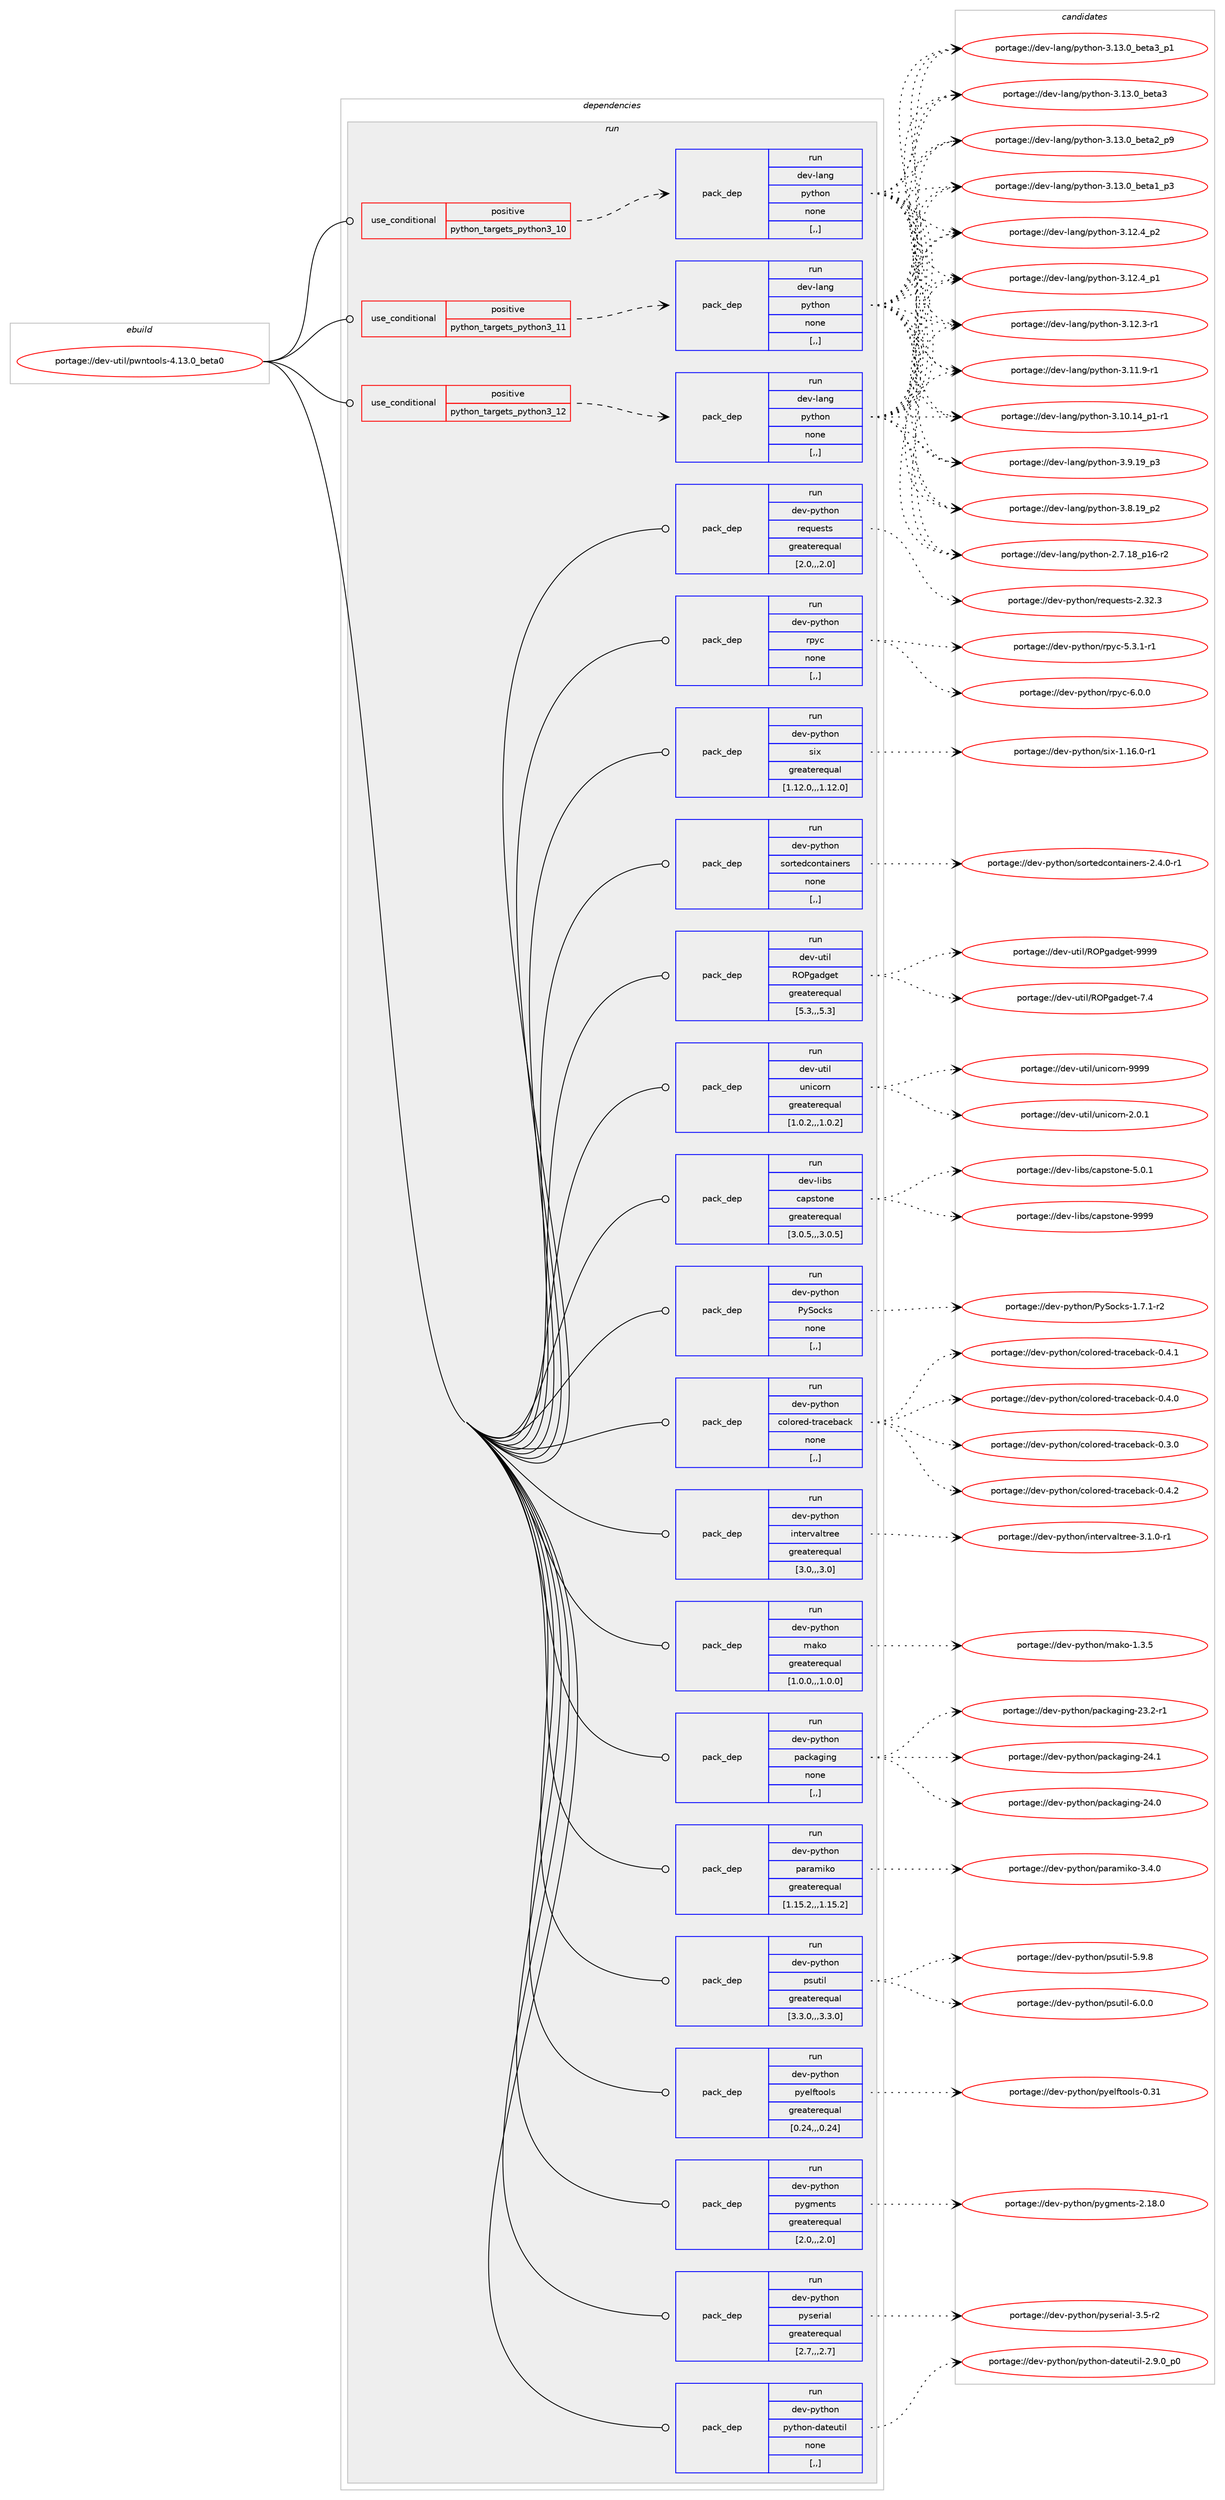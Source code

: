 digraph prolog {

# *************
# Graph options
# *************

newrank=true;
concentrate=true;
compound=true;
graph [rankdir=LR,fontname=Helvetica,fontsize=10,ranksep=1.5];#, ranksep=2.5, nodesep=0.2];
edge  [arrowhead=vee];
node  [fontname=Helvetica,fontsize=10];

# **********
# The ebuild
# **********

subgraph cluster_leftcol {
color=gray;
rank=same;
label=<<i>ebuild</i>>;
id [label="portage://dev-util/pwntools-4.13.0_beta0", color=red, width=4, href="../dev-util/pwntools-4.13.0_beta0.svg"];
}

# ****************
# The dependencies
# ****************

subgraph cluster_midcol {
color=gray;
label=<<i>dependencies</i>>;
subgraph cluster_compile {
fillcolor="#eeeeee";
style=filled;
label=<<i>compile</i>>;
}
subgraph cluster_compileandrun {
fillcolor="#eeeeee";
style=filled;
label=<<i>compile and run</i>>;
}
subgraph cluster_run {
fillcolor="#eeeeee";
style=filled;
label=<<i>run</i>>;
subgraph cond61233 {
dependency217732 [label=<<TABLE BORDER="0" CELLBORDER="1" CELLSPACING="0" CELLPADDING="4"><TR><TD ROWSPAN="3" CELLPADDING="10">use_conditional</TD></TR><TR><TD>positive</TD></TR><TR><TD>python_targets_python3_10</TD></TR></TABLE>>, shape=none, color=red];
subgraph pack155054 {
dependency217733 [label=<<TABLE BORDER="0" CELLBORDER="1" CELLSPACING="0" CELLPADDING="4" WIDTH="220"><TR><TD ROWSPAN="6" CELLPADDING="30">pack_dep</TD></TR><TR><TD WIDTH="110">run</TD></TR><TR><TD>dev-lang</TD></TR><TR><TD>python</TD></TR><TR><TD>none</TD></TR><TR><TD>[,,]</TD></TR></TABLE>>, shape=none, color=blue];
}
dependency217732:e -> dependency217733:w [weight=20,style="dashed",arrowhead="vee"];
}
id:e -> dependency217732:w [weight=20,style="solid",arrowhead="odot"];
subgraph cond61234 {
dependency217734 [label=<<TABLE BORDER="0" CELLBORDER="1" CELLSPACING="0" CELLPADDING="4"><TR><TD ROWSPAN="3" CELLPADDING="10">use_conditional</TD></TR><TR><TD>positive</TD></TR><TR><TD>python_targets_python3_11</TD></TR></TABLE>>, shape=none, color=red];
subgraph pack155055 {
dependency217735 [label=<<TABLE BORDER="0" CELLBORDER="1" CELLSPACING="0" CELLPADDING="4" WIDTH="220"><TR><TD ROWSPAN="6" CELLPADDING="30">pack_dep</TD></TR><TR><TD WIDTH="110">run</TD></TR><TR><TD>dev-lang</TD></TR><TR><TD>python</TD></TR><TR><TD>none</TD></TR><TR><TD>[,,]</TD></TR></TABLE>>, shape=none, color=blue];
}
dependency217734:e -> dependency217735:w [weight=20,style="dashed",arrowhead="vee"];
}
id:e -> dependency217734:w [weight=20,style="solid",arrowhead="odot"];
subgraph cond61235 {
dependency217736 [label=<<TABLE BORDER="0" CELLBORDER="1" CELLSPACING="0" CELLPADDING="4"><TR><TD ROWSPAN="3" CELLPADDING="10">use_conditional</TD></TR><TR><TD>positive</TD></TR><TR><TD>python_targets_python3_12</TD></TR></TABLE>>, shape=none, color=red];
subgraph pack155056 {
dependency217737 [label=<<TABLE BORDER="0" CELLBORDER="1" CELLSPACING="0" CELLPADDING="4" WIDTH="220"><TR><TD ROWSPAN="6" CELLPADDING="30">pack_dep</TD></TR><TR><TD WIDTH="110">run</TD></TR><TR><TD>dev-lang</TD></TR><TR><TD>python</TD></TR><TR><TD>none</TD></TR><TR><TD>[,,]</TD></TR></TABLE>>, shape=none, color=blue];
}
dependency217736:e -> dependency217737:w [weight=20,style="dashed",arrowhead="vee"];
}
id:e -> dependency217736:w [weight=20,style="solid",arrowhead="odot"];
subgraph pack155057 {
dependency217738 [label=<<TABLE BORDER="0" CELLBORDER="1" CELLSPACING="0" CELLPADDING="4" WIDTH="220"><TR><TD ROWSPAN="6" CELLPADDING="30">pack_dep</TD></TR><TR><TD WIDTH="110">run</TD></TR><TR><TD>dev-libs</TD></TR><TR><TD>capstone</TD></TR><TR><TD>greaterequal</TD></TR><TR><TD>[3.0.5,,,3.0.5]</TD></TR></TABLE>>, shape=none, color=blue];
}
id:e -> dependency217738:w [weight=20,style="solid",arrowhead="odot"];
subgraph pack155058 {
dependency217739 [label=<<TABLE BORDER="0" CELLBORDER="1" CELLSPACING="0" CELLPADDING="4" WIDTH="220"><TR><TD ROWSPAN="6" CELLPADDING="30">pack_dep</TD></TR><TR><TD WIDTH="110">run</TD></TR><TR><TD>dev-python</TD></TR><TR><TD>PySocks</TD></TR><TR><TD>none</TD></TR><TR><TD>[,,]</TD></TR></TABLE>>, shape=none, color=blue];
}
id:e -> dependency217739:w [weight=20,style="solid",arrowhead="odot"];
subgraph pack155059 {
dependency217740 [label=<<TABLE BORDER="0" CELLBORDER="1" CELLSPACING="0" CELLPADDING="4" WIDTH="220"><TR><TD ROWSPAN="6" CELLPADDING="30">pack_dep</TD></TR><TR><TD WIDTH="110">run</TD></TR><TR><TD>dev-python</TD></TR><TR><TD>colored-traceback</TD></TR><TR><TD>none</TD></TR><TR><TD>[,,]</TD></TR></TABLE>>, shape=none, color=blue];
}
id:e -> dependency217740:w [weight=20,style="solid",arrowhead="odot"];
subgraph pack155060 {
dependency217741 [label=<<TABLE BORDER="0" CELLBORDER="1" CELLSPACING="0" CELLPADDING="4" WIDTH="220"><TR><TD ROWSPAN="6" CELLPADDING="30">pack_dep</TD></TR><TR><TD WIDTH="110">run</TD></TR><TR><TD>dev-python</TD></TR><TR><TD>intervaltree</TD></TR><TR><TD>greaterequal</TD></TR><TR><TD>[3.0,,,3.0]</TD></TR></TABLE>>, shape=none, color=blue];
}
id:e -> dependency217741:w [weight=20,style="solid",arrowhead="odot"];
subgraph pack155061 {
dependency217742 [label=<<TABLE BORDER="0" CELLBORDER="1" CELLSPACING="0" CELLPADDING="4" WIDTH="220"><TR><TD ROWSPAN="6" CELLPADDING="30">pack_dep</TD></TR><TR><TD WIDTH="110">run</TD></TR><TR><TD>dev-python</TD></TR><TR><TD>mako</TD></TR><TR><TD>greaterequal</TD></TR><TR><TD>[1.0.0,,,1.0.0]</TD></TR></TABLE>>, shape=none, color=blue];
}
id:e -> dependency217742:w [weight=20,style="solid",arrowhead="odot"];
subgraph pack155062 {
dependency217743 [label=<<TABLE BORDER="0" CELLBORDER="1" CELLSPACING="0" CELLPADDING="4" WIDTH="220"><TR><TD ROWSPAN="6" CELLPADDING="30">pack_dep</TD></TR><TR><TD WIDTH="110">run</TD></TR><TR><TD>dev-python</TD></TR><TR><TD>packaging</TD></TR><TR><TD>none</TD></TR><TR><TD>[,,]</TD></TR></TABLE>>, shape=none, color=blue];
}
id:e -> dependency217743:w [weight=20,style="solid",arrowhead="odot"];
subgraph pack155063 {
dependency217744 [label=<<TABLE BORDER="0" CELLBORDER="1" CELLSPACING="0" CELLPADDING="4" WIDTH="220"><TR><TD ROWSPAN="6" CELLPADDING="30">pack_dep</TD></TR><TR><TD WIDTH="110">run</TD></TR><TR><TD>dev-python</TD></TR><TR><TD>paramiko</TD></TR><TR><TD>greaterequal</TD></TR><TR><TD>[1.15.2,,,1.15.2]</TD></TR></TABLE>>, shape=none, color=blue];
}
id:e -> dependency217744:w [weight=20,style="solid",arrowhead="odot"];
subgraph pack155064 {
dependency217745 [label=<<TABLE BORDER="0" CELLBORDER="1" CELLSPACING="0" CELLPADDING="4" WIDTH="220"><TR><TD ROWSPAN="6" CELLPADDING="30">pack_dep</TD></TR><TR><TD WIDTH="110">run</TD></TR><TR><TD>dev-python</TD></TR><TR><TD>psutil</TD></TR><TR><TD>greaterequal</TD></TR><TR><TD>[3.3.0,,,3.3.0]</TD></TR></TABLE>>, shape=none, color=blue];
}
id:e -> dependency217745:w [weight=20,style="solid",arrowhead="odot"];
subgraph pack155065 {
dependency217746 [label=<<TABLE BORDER="0" CELLBORDER="1" CELLSPACING="0" CELLPADDING="4" WIDTH="220"><TR><TD ROWSPAN="6" CELLPADDING="30">pack_dep</TD></TR><TR><TD WIDTH="110">run</TD></TR><TR><TD>dev-python</TD></TR><TR><TD>pyelftools</TD></TR><TR><TD>greaterequal</TD></TR><TR><TD>[0.24,,,0.24]</TD></TR></TABLE>>, shape=none, color=blue];
}
id:e -> dependency217746:w [weight=20,style="solid",arrowhead="odot"];
subgraph pack155066 {
dependency217747 [label=<<TABLE BORDER="0" CELLBORDER="1" CELLSPACING="0" CELLPADDING="4" WIDTH="220"><TR><TD ROWSPAN="6" CELLPADDING="30">pack_dep</TD></TR><TR><TD WIDTH="110">run</TD></TR><TR><TD>dev-python</TD></TR><TR><TD>pygments</TD></TR><TR><TD>greaterequal</TD></TR><TR><TD>[2.0,,,2.0]</TD></TR></TABLE>>, shape=none, color=blue];
}
id:e -> dependency217747:w [weight=20,style="solid",arrowhead="odot"];
subgraph pack155067 {
dependency217748 [label=<<TABLE BORDER="0" CELLBORDER="1" CELLSPACING="0" CELLPADDING="4" WIDTH="220"><TR><TD ROWSPAN="6" CELLPADDING="30">pack_dep</TD></TR><TR><TD WIDTH="110">run</TD></TR><TR><TD>dev-python</TD></TR><TR><TD>pyserial</TD></TR><TR><TD>greaterequal</TD></TR><TR><TD>[2.7,,,2.7]</TD></TR></TABLE>>, shape=none, color=blue];
}
id:e -> dependency217748:w [weight=20,style="solid",arrowhead="odot"];
subgraph pack155068 {
dependency217749 [label=<<TABLE BORDER="0" CELLBORDER="1" CELLSPACING="0" CELLPADDING="4" WIDTH="220"><TR><TD ROWSPAN="6" CELLPADDING="30">pack_dep</TD></TR><TR><TD WIDTH="110">run</TD></TR><TR><TD>dev-python</TD></TR><TR><TD>python-dateutil</TD></TR><TR><TD>none</TD></TR><TR><TD>[,,]</TD></TR></TABLE>>, shape=none, color=blue];
}
id:e -> dependency217749:w [weight=20,style="solid",arrowhead="odot"];
subgraph pack155069 {
dependency217750 [label=<<TABLE BORDER="0" CELLBORDER="1" CELLSPACING="0" CELLPADDING="4" WIDTH="220"><TR><TD ROWSPAN="6" CELLPADDING="30">pack_dep</TD></TR><TR><TD WIDTH="110">run</TD></TR><TR><TD>dev-python</TD></TR><TR><TD>requests</TD></TR><TR><TD>greaterequal</TD></TR><TR><TD>[2.0,,,2.0]</TD></TR></TABLE>>, shape=none, color=blue];
}
id:e -> dependency217750:w [weight=20,style="solid",arrowhead="odot"];
subgraph pack155070 {
dependency217751 [label=<<TABLE BORDER="0" CELLBORDER="1" CELLSPACING="0" CELLPADDING="4" WIDTH="220"><TR><TD ROWSPAN="6" CELLPADDING="30">pack_dep</TD></TR><TR><TD WIDTH="110">run</TD></TR><TR><TD>dev-python</TD></TR><TR><TD>rpyc</TD></TR><TR><TD>none</TD></TR><TR><TD>[,,]</TD></TR></TABLE>>, shape=none, color=blue];
}
id:e -> dependency217751:w [weight=20,style="solid",arrowhead="odot"];
subgraph pack155071 {
dependency217752 [label=<<TABLE BORDER="0" CELLBORDER="1" CELLSPACING="0" CELLPADDING="4" WIDTH="220"><TR><TD ROWSPAN="6" CELLPADDING="30">pack_dep</TD></TR><TR><TD WIDTH="110">run</TD></TR><TR><TD>dev-python</TD></TR><TR><TD>six</TD></TR><TR><TD>greaterequal</TD></TR><TR><TD>[1.12.0,,,1.12.0]</TD></TR></TABLE>>, shape=none, color=blue];
}
id:e -> dependency217752:w [weight=20,style="solid",arrowhead="odot"];
subgraph pack155072 {
dependency217753 [label=<<TABLE BORDER="0" CELLBORDER="1" CELLSPACING="0" CELLPADDING="4" WIDTH="220"><TR><TD ROWSPAN="6" CELLPADDING="30">pack_dep</TD></TR><TR><TD WIDTH="110">run</TD></TR><TR><TD>dev-python</TD></TR><TR><TD>sortedcontainers</TD></TR><TR><TD>none</TD></TR><TR><TD>[,,]</TD></TR></TABLE>>, shape=none, color=blue];
}
id:e -> dependency217753:w [weight=20,style="solid",arrowhead="odot"];
subgraph pack155073 {
dependency217754 [label=<<TABLE BORDER="0" CELLBORDER="1" CELLSPACING="0" CELLPADDING="4" WIDTH="220"><TR><TD ROWSPAN="6" CELLPADDING="30">pack_dep</TD></TR><TR><TD WIDTH="110">run</TD></TR><TR><TD>dev-util</TD></TR><TR><TD>ROPgadget</TD></TR><TR><TD>greaterequal</TD></TR><TR><TD>[5.3,,,5.3]</TD></TR></TABLE>>, shape=none, color=blue];
}
id:e -> dependency217754:w [weight=20,style="solid",arrowhead="odot"];
subgraph pack155074 {
dependency217755 [label=<<TABLE BORDER="0" CELLBORDER="1" CELLSPACING="0" CELLPADDING="4" WIDTH="220"><TR><TD ROWSPAN="6" CELLPADDING="30">pack_dep</TD></TR><TR><TD WIDTH="110">run</TD></TR><TR><TD>dev-util</TD></TR><TR><TD>unicorn</TD></TR><TR><TD>greaterequal</TD></TR><TR><TD>[1.0.2,,,1.0.2]</TD></TR></TABLE>>, shape=none, color=blue];
}
id:e -> dependency217755:w [weight=20,style="solid",arrowhead="odot"];
}
}

# **************
# The candidates
# **************

subgraph cluster_choices {
rank=same;
color=gray;
label=<<i>candidates</i>>;

subgraph choice155054 {
color=black;
nodesep=1;
choice10010111845108971101034711212111610411111045514649514648959810111697519511249 [label="portage://dev-lang/python-3.13.0_beta3_p1", color=red, width=4,href="../dev-lang/python-3.13.0_beta3_p1.svg"];
choice1001011184510897110103471121211161041111104551464951464895981011169751 [label="portage://dev-lang/python-3.13.0_beta3", color=red, width=4,href="../dev-lang/python-3.13.0_beta3.svg"];
choice10010111845108971101034711212111610411111045514649514648959810111697509511257 [label="portage://dev-lang/python-3.13.0_beta2_p9", color=red, width=4,href="../dev-lang/python-3.13.0_beta2_p9.svg"];
choice10010111845108971101034711212111610411111045514649514648959810111697499511251 [label="portage://dev-lang/python-3.13.0_beta1_p3", color=red, width=4,href="../dev-lang/python-3.13.0_beta1_p3.svg"];
choice100101118451089711010347112121116104111110455146495046529511250 [label="portage://dev-lang/python-3.12.4_p2", color=red, width=4,href="../dev-lang/python-3.12.4_p2.svg"];
choice100101118451089711010347112121116104111110455146495046529511249 [label="portage://dev-lang/python-3.12.4_p1", color=red, width=4,href="../dev-lang/python-3.12.4_p1.svg"];
choice100101118451089711010347112121116104111110455146495046514511449 [label="portage://dev-lang/python-3.12.3-r1", color=red, width=4,href="../dev-lang/python-3.12.3-r1.svg"];
choice100101118451089711010347112121116104111110455146494946574511449 [label="portage://dev-lang/python-3.11.9-r1", color=red, width=4,href="../dev-lang/python-3.11.9-r1.svg"];
choice100101118451089711010347112121116104111110455146494846495295112494511449 [label="portage://dev-lang/python-3.10.14_p1-r1", color=red, width=4,href="../dev-lang/python-3.10.14_p1-r1.svg"];
choice100101118451089711010347112121116104111110455146574649579511251 [label="portage://dev-lang/python-3.9.19_p3", color=red, width=4,href="../dev-lang/python-3.9.19_p3.svg"];
choice100101118451089711010347112121116104111110455146564649579511250 [label="portage://dev-lang/python-3.8.19_p2", color=red, width=4,href="../dev-lang/python-3.8.19_p2.svg"];
choice100101118451089711010347112121116104111110455046554649569511249544511450 [label="portage://dev-lang/python-2.7.18_p16-r2", color=red, width=4,href="../dev-lang/python-2.7.18_p16-r2.svg"];
dependency217733:e -> choice10010111845108971101034711212111610411111045514649514648959810111697519511249:w [style=dotted,weight="100"];
dependency217733:e -> choice1001011184510897110103471121211161041111104551464951464895981011169751:w [style=dotted,weight="100"];
dependency217733:e -> choice10010111845108971101034711212111610411111045514649514648959810111697509511257:w [style=dotted,weight="100"];
dependency217733:e -> choice10010111845108971101034711212111610411111045514649514648959810111697499511251:w [style=dotted,weight="100"];
dependency217733:e -> choice100101118451089711010347112121116104111110455146495046529511250:w [style=dotted,weight="100"];
dependency217733:e -> choice100101118451089711010347112121116104111110455146495046529511249:w [style=dotted,weight="100"];
dependency217733:e -> choice100101118451089711010347112121116104111110455146495046514511449:w [style=dotted,weight="100"];
dependency217733:e -> choice100101118451089711010347112121116104111110455146494946574511449:w [style=dotted,weight="100"];
dependency217733:e -> choice100101118451089711010347112121116104111110455146494846495295112494511449:w [style=dotted,weight="100"];
dependency217733:e -> choice100101118451089711010347112121116104111110455146574649579511251:w [style=dotted,weight="100"];
dependency217733:e -> choice100101118451089711010347112121116104111110455146564649579511250:w [style=dotted,weight="100"];
dependency217733:e -> choice100101118451089711010347112121116104111110455046554649569511249544511450:w [style=dotted,weight="100"];
}
subgraph choice155055 {
color=black;
nodesep=1;
choice10010111845108971101034711212111610411111045514649514648959810111697519511249 [label="portage://dev-lang/python-3.13.0_beta3_p1", color=red, width=4,href="../dev-lang/python-3.13.0_beta3_p1.svg"];
choice1001011184510897110103471121211161041111104551464951464895981011169751 [label="portage://dev-lang/python-3.13.0_beta3", color=red, width=4,href="../dev-lang/python-3.13.0_beta3.svg"];
choice10010111845108971101034711212111610411111045514649514648959810111697509511257 [label="portage://dev-lang/python-3.13.0_beta2_p9", color=red, width=4,href="../dev-lang/python-3.13.0_beta2_p9.svg"];
choice10010111845108971101034711212111610411111045514649514648959810111697499511251 [label="portage://dev-lang/python-3.13.0_beta1_p3", color=red, width=4,href="../dev-lang/python-3.13.0_beta1_p3.svg"];
choice100101118451089711010347112121116104111110455146495046529511250 [label="portage://dev-lang/python-3.12.4_p2", color=red, width=4,href="../dev-lang/python-3.12.4_p2.svg"];
choice100101118451089711010347112121116104111110455146495046529511249 [label="portage://dev-lang/python-3.12.4_p1", color=red, width=4,href="../dev-lang/python-3.12.4_p1.svg"];
choice100101118451089711010347112121116104111110455146495046514511449 [label="portage://dev-lang/python-3.12.3-r1", color=red, width=4,href="../dev-lang/python-3.12.3-r1.svg"];
choice100101118451089711010347112121116104111110455146494946574511449 [label="portage://dev-lang/python-3.11.9-r1", color=red, width=4,href="../dev-lang/python-3.11.9-r1.svg"];
choice100101118451089711010347112121116104111110455146494846495295112494511449 [label="portage://dev-lang/python-3.10.14_p1-r1", color=red, width=4,href="../dev-lang/python-3.10.14_p1-r1.svg"];
choice100101118451089711010347112121116104111110455146574649579511251 [label="portage://dev-lang/python-3.9.19_p3", color=red, width=4,href="../dev-lang/python-3.9.19_p3.svg"];
choice100101118451089711010347112121116104111110455146564649579511250 [label="portage://dev-lang/python-3.8.19_p2", color=red, width=4,href="../dev-lang/python-3.8.19_p2.svg"];
choice100101118451089711010347112121116104111110455046554649569511249544511450 [label="portage://dev-lang/python-2.7.18_p16-r2", color=red, width=4,href="../dev-lang/python-2.7.18_p16-r2.svg"];
dependency217735:e -> choice10010111845108971101034711212111610411111045514649514648959810111697519511249:w [style=dotted,weight="100"];
dependency217735:e -> choice1001011184510897110103471121211161041111104551464951464895981011169751:w [style=dotted,weight="100"];
dependency217735:e -> choice10010111845108971101034711212111610411111045514649514648959810111697509511257:w [style=dotted,weight="100"];
dependency217735:e -> choice10010111845108971101034711212111610411111045514649514648959810111697499511251:w [style=dotted,weight="100"];
dependency217735:e -> choice100101118451089711010347112121116104111110455146495046529511250:w [style=dotted,weight="100"];
dependency217735:e -> choice100101118451089711010347112121116104111110455146495046529511249:w [style=dotted,weight="100"];
dependency217735:e -> choice100101118451089711010347112121116104111110455146495046514511449:w [style=dotted,weight="100"];
dependency217735:e -> choice100101118451089711010347112121116104111110455146494946574511449:w [style=dotted,weight="100"];
dependency217735:e -> choice100101118451089711010347112121116104111110455146494846495295112494511449:w [style=dotted,weight="100"];
dependency217735:e -> choice100101118451089711010347112121116104111110455146574649579511251:w [style=dotted,weight="100"];
dependency217735:e -> choice100101118451089711010347112121116104111110455146564649579511250:w [style=dotted,weight="100"];
dependency217735:e -> choice100101118451089711010347112121116104111110455046554649569511249544511450:w [style=dotted,weight="100"];
}
subgraph choice155056 {
color=black;
nodesep=1;
choice10010111845108971101034711212111610411111045514649514648959810111697519511249 [label="portage://dev-lang/python-3.13.0_beta3_p1", color=red, width=4,href="../dev-lang/python-3.13.0_beta3_p1.svg"];
choice1001011184510897110103471121211161041111104551464951464895981011169751 [label="portage://dev-lang/python-3.13.0_beta3", color=red, width=4,href="../dev-lang/python-3.13.0_beta3.svg"];
choice10010111845108971101034711212111610411111045514649514648959810111697509511257 [label="portage://dev-lang/python-3.13.0_beta2_p9", color=red, width=4,href="../dev-lang/python-3.13.0_beta2_p9.svg"];
choice10010111845108971101034711212111610411111045514649514648959810111697499511251 [label="portage://dev-lang/python-3.13.0_beta1_p3", color=red, width=4,href="../dev-lang/python-3.13.0_beta1_p3.svg"];
choice100101118451089711010347112121116104111110455146495046529511250 [label="portage://dev-lang/python-3.12.4_p2", color=red, width=4,href="../dev-lang/python-3.12.4_p2.svg"];
choice100101118451089711010347112121116104111110455146495046529511249 [label="portage://dev-lang/python-3.12.4_p1", color=red, width=4,href="../dev-lang/python-3.12.4_p1.svg"];
choice100101118451089711010347112121116104111110455146495046514511449 [label="portage://dev-lang/python-3.12.3-r1", color=red, width=4,href="../dev-lang/python-3.12.3-r1.svg"];
choice100101118451089711010347112121116104111110455146494946574511449 [label="portage://dev-lang/python-3.11.9-r1", color=red, width=4,href="../dev-lang/python-3.11.9-r1.svg"];
choice100101118451089711010347112121116104111110455146494846495295112494511449 [label="portage://dev-lang/python-3.10.14_p1-r1", color=red, width=4,href="../dev-lang/python-3.10.14_p1-r1.svg"];
choice100101118451089711010347112121116104111110455146574649579511251 [label="portage://dev-lang/python-3.9.19_p3", color=red, width=4,href="../dev-lang/python-3.9.19_p3.svg"];
choice100101118451089711010347112121116104111110455146564649579511250 [label="portage://dev-lang/python-3.8.19_p2", color=red, width=4,href="../dev-lang/python-3.8.19_p2.svg"];
choice100101118451089711010347112121116104111110455046554649569511249544511450 [label="portage://dev-lang/python-2.7.18_p16-r2", color=red, width=4,href="../dev-lang/python-2.7.18_p16-r2.svg"];
dependency217737:e -> choice10010111845108971101034711212111610411111045514649514648959810111697519511249:w [style=dotted,weight="100"];
dependency217737:e -> choice1001011184510897110103471121211161041111104551464951464895981011169751:w [style=dotted,weight="100"];
dependency217737:e -> choice10010111845108971101034711212111610411111045514649514648959810111697509511257:w [style=dotted,weight="100"];
dependency217737:e -> choice10010111845108971101034711212111610411111045514649514648959810111697499511251:w [style=dotted,weight="100"];
dependency217737:e -> choice100101118451089711010347112121116104111110455146495046529511250:w [style=dotted,weight="100"];
dependency217737:e -> choice100101118451089711010347112121116104111110455146495046529511249:w [style=dotted,weight="100"];
dependency217737:e -> choice100101118451089711010347112121116104111110455146495046514511449:w [style=dotted,weight="100"];
dependency217737:e -> choice100101118451089711010347112121116104111110455146494946574511449:w [style=dotted,weight="100"];
dependency217737:e -> choice100101118451089711010347112121116104111110455146494846495295112494511449:w [style=dotted,weight="100"];
dependency217737:e -> choice100101118451089711010347112121116104111110455146574649579511251:w [style=dotted,weight="100"];
dependency217737:e -> choice100101118451089711010347112121116104111110455146564649579511250:w [style=dotted,weight="100"];
dependency217737:e -> choice100101118451089711010347112121116104111110455046554649569511249544511450:w [style=dotted,weight="100"];
}
subgraph choice155057 {
color=black;
nodesep=1;
choice10010111845108105981154799971121151161111101014557575757 [label="portage://dev-libs/capstone-9999", color=red, width=4,href="../dev-libs/capstone-9999.svg"];
choice1001011184510810598115479997112115116111110101455346484649 [label="portage://dev-libs/capstone-5.0.1", color=red, width=4,href="../dev-libs/capstone-5.0.1.svg"];
dependency217738:e -> choice10010111845108105981154799971121151161111101014557575757:w [style=dotted,weight="100"];
dependency217738:e -> choice1001011184510810598115479997112115116111110101455346484649:w [style=dotted,weight="100"];
}
subgraph choice155058 {
color=black;
nodesep=1;
choice10010111845112121116104111110478012183111991071154549465546494511450 [label="portage://dev-python/PySocks-1.7.1-r2", color=red, width=4,href="../dev-python/PySocks-1.7.1-r2.svg"];
dependency217739:e -> choice10010111845112121116104111110478012183111991071154549465546494511450:w [style=dotted,weight="100"];
}
subgraph choice155059 {
color=black;
nodesep=1;
choice100101118451121211161041111104799111108111114101100451161149799101989799107454846524650 [label="portage://dev-python/colored-traceback-0.4.2", color=red, width=4,href="../dev-python/colored-traceback-0.4.2.svg"];
choice100101118451121211161041111104799111108111114101100451161149799101989799107454846524649 [label="portage://dev-python/colored-traceback-0.4.1", color=red, width=4,href="../dev-python/colored-traceback-0.4.1.svg"];
choice100101118451121211161041111104799111108111114101100451161149799101989799107454846524648 [label="portage://dev-python/colored-traceback-0.4.0", color=red, width=4,href="../dev-python/colored-traceback-0.4.0.svg"];
choice100101118451121211161041111104799111108111114101100451161149799101989799107454846514648 [label="portage://dev-python/colored-traceback-0.3.0", color=red, width=4,href="../dev-python/colored-traceback-0.3.0.svg"];
dependency217740:e -> choice100101118451121211161041111104799111108111114101100451161149799101989799107454846524650:w [style=dotted,weight="100"];
dependency217740:e -> choice100101118451121211161041111104799111108111114101100451161149799101989799107454846524649:w [style=dotted,weight="100"];
dependency217740:e -> choice100101118451121211161041111104799111108111114101100451161149799101989799107454846524648:w [style=dotted,weight="100"];
dependency217740:e -> choice100101118451121211161041111104799111108111114101100451161149799101989799107454846514648:w [style=dotted,weight="100"];
}
subgraph choice155060 {
color=black;
nodesep=1;
choice1001011184511212111610411111047105110116101114118971081161141011014551464946484511449 [label="portage://dev-python/intervaltree-3.1.0-r1", color=red, width=4,href="../dev-python/intervaltree-3.1.0-r1.svg"];
dependency217741:e -> choice1001011184511212111610411111047105110116101114118971081161141011014551464946484511449:w [style=dotted,weight="100"];
}
subgraph choice155061 {
color=black;
nodesep=1;
choice100101118451121211161041111104710997107111454946514653 [label="portage://dev-python/mako-1.3.5", color=red, width=4,href="../dev-python/mako-1.3.5.svg"];
dependency217742:e -> choice100101118451121211161041111104710997107111454946514653:w [style=dotted,weight="100"];
}
subgraph choice155062 {
color=black;
nodesep=1;
choice10010111845112121116104111110471129799107971031051101034550524649 [label="portage://dev-python/packaging-24.1", color=red, width=4,href="../dev-python/packaging-24.1.svg"];
choice10010111845112121116104111110471129799107971031051101034550524648 [label="portage://dev-python/packaging-24.0", color=red, width=4,href="../dev-python/packaging-24.0.svg"];
choice100101118451121211161041111104711297991079710310511010345505146504511449 [label="portage://dev-python/packaging-23.2-r1", color=red, width=4,href="../dev-python/packaging-23.2-r1.svg"];
dependency217743:e -> choice10010111845112121116104111110471129799107971031051101034550524649:w [style=dotted,weight="100"];
dependency217743:e -> choice10010111845112121116104111110471129799107971031051101034550524648:w [style=dotted,weight="100"];
dependency217743:e -> choice100101118451121211161041111104711297991079710310511010345505146504511449:w [style=dotted,weight="100"];
}
subgraph choice155063 {
color=black;
nodesep=1;
choice10010111845112121116104111110471129711497109105107111455146524648 [label="portage://dev-python/paramiko-3.4.0", color=red, width=4,href="../dev-python/paramiko-3.4.0.svg"];
dependency217744:e -> choice10010111845112121116104111110471129711497109105107111455146524648:w [style=dotted,weight="100"];
}
subgraph choice155064 {
color=black;
nodesep=1;
choice1001011184511212111610411111047112115117116105108455446484648 [label="portage://dev-python/psutil-6.0.0", color=red, width=4,href="../dev-python/psutil-6.0.0.svg"];
choice1001011184511212111610411111047112115117116105108455346574656 [label="portage://dev-python/psutil-5.9.8", color=red, width=4,href="../dev-python/psutil-5.9.8.svg"];
dependency217745:e -> choice1001011184511212111610411111047112115117116105108455446484648:w [style=dotted,weight="100"];
dependency217745:e -> choice1001011184511212111610411111047112115117116105108455346574656:w [style=dotted,weight="100"];
}
subgraph choice155065 {
color=black;
nodesep=1;
choice10010111845112121116104111110471121211011081021161111111081154548465149 [label="portage://dev-python/pyelftools-0.31", color=red, width=4,href="../dev-python/pyelftools-0.31.svg"];
dependency217746:e -> choice10010111845112121116104111110471121211011081021161111111081154548465149:w [style=dotted,weight="100"];
}
subgraph choice155066 {
color=black;
nodesep=1;
choice100101118451121211161041111104711212110310910111011611545504649564648 [label="portage://dev-python/pygments-2.18.0", color=red, width=4,href="../dev-python/pygments-2.18.0.svg"];
dependency217747:e -> choice100101118451121211161041111104711212110310910111011611545504649564648:w [style=dotted,weight="100"];
}
subgraph choice155067 {
color=black;
nodesep=1;
choice100101118451121211161041111104711212111510111410597108455146534511450 [label="portage://dev-python/pyserial-3.5-r2", color=red, width=4,href="../dev-python/pyserial-3.5-r2.svg"];
dependency217748:e -> choice100101118451121211161041111104711212111510111410597108455146534511450:w [style=dotted,weight="100"];
}
subgraph choice155068 {
color=black;
nodesep=1;
choice100101118451121211161041111104711212111610411111045100971161011171161051084550465746489511248 [label="portage://dev-python/python-dateutil-2.9.0_p0", color=red, width=4,href="../dev-python/python-dateutil-2.9.0_p0.svg"];
dependency217749:e -> choice100101118451121211161041111104711212111610411111045100971161011171161051084550465746489511248:w [style=dotted,weight="100"];
}
subgraph choice155069 {
color=black;
nodesep=1;
choice100101118451121211161041111104711410111311710111511611545504651504651 [label="portage://dev-python/requests-2.32.3", color=red, width=4,href="../dev-python/requests-2.32.3.svg"];
dependency217750:e -> choice100101118451121211161041111104711410111311710111511611545504651504651:w [style=dotted,weight="100"];
}
subgraph choice155070 {
color=black;
nodesep=1;
choice100101118451121211161041111104711411212199455446484648 [label="portage://dev-python/rpyc-6.0.0", color=red, width=4,href="../dev-python/rpyc-6.0.0.svg"];
choice1001011184511212111610411111047114112121994553465146494511449 [label="portage://dev-python/rpyc-5.3.1-r1", color=red, width=4,href="../dev-python/rpyc-5.3.1-r1.svg"];
dependency217751:e -> choice100101118451121211161041111104711411212199455446484648:w [style=dotted,weight="100"];
dependency217751:e -> choice1001011184511212111610411111047114112121994553465146494511449:w [style=dotted,weight="100"];
}
subgraph choice155071 {
color=black;
nodesep=1;
choice1001011184511212111610411111047115105120454946495446484511449 [label="portage://dev-python/six-1.16.0-r1", color=red, width=4,href="../dev-python/six-1.16.0-r1.svg"];
dependency217752:e -> choice1001011184511212111610411111047115105120454946495446484511449:w [style=dotted,weight="100"];
}
subgraph choice155072 {
color=black;
nodesep=1;
choice100101118451121211161041111104711511111411610110099111110116971051101011141154550465246484511449 [label="portage://dev-python/sortedcontainers-2.4.0-r1", color=red, width=4,href="../dev-python/sortedcontainers-2.4.0-r1.svg"];
dependency217753:e -> choice100101118451121211161041111104711511111411610110099111110116971051101011141154550465246484511449:w [style=dotted,weight="100"];
}
subgraph choice155073 {
color=black;
nodesep=1;
choice1001011184511711610510847827980103971001031011164557575757 [label="portage://dev-util/ROPgadget-9999", color=red, width=4,href="../dev-util/ROPgadget-9999.svg"];
choice10010111845117116105108478279801039710010310111645554652 [label="portage://dev-util/ROPgadget-7.4", color=red, width=4,href="../dev-util/ROPgadget-7.4.svg"];
dependency217754:e -> choice1001011184511711610510847827980103971001031011164557575757:w [style=dotted,weight="100"];
dependency217754:e -> choice10010111845117116105108478279801039710010310111645554652:w [style=dotted,weight="100"];
}
subgraph choice155074 {
color=black;
nodesep=1;
choice1001011184511711610510847117110105991111141104557575757 [label="portage://dev-util/unicorn-9999", color=red, width=4,href="../dev-util/unicorn-9999.svg"];
choice100101118451171161051084711711010599111114110455046484649 [label="portage://dev-util/unicorn-2.0.1", color=red, width=4,href="../dev-util/unicorn-2.0.1.svg"];
dependency217755:e -> choice1001011184511711610510847117110105991111141104557575757:w [style=dotted,weight="100"];
dependency217755:e -> choice100101118451171161051084711711010599111114110455046484649:w [style=dotted,weight="100"];
}
}

}
